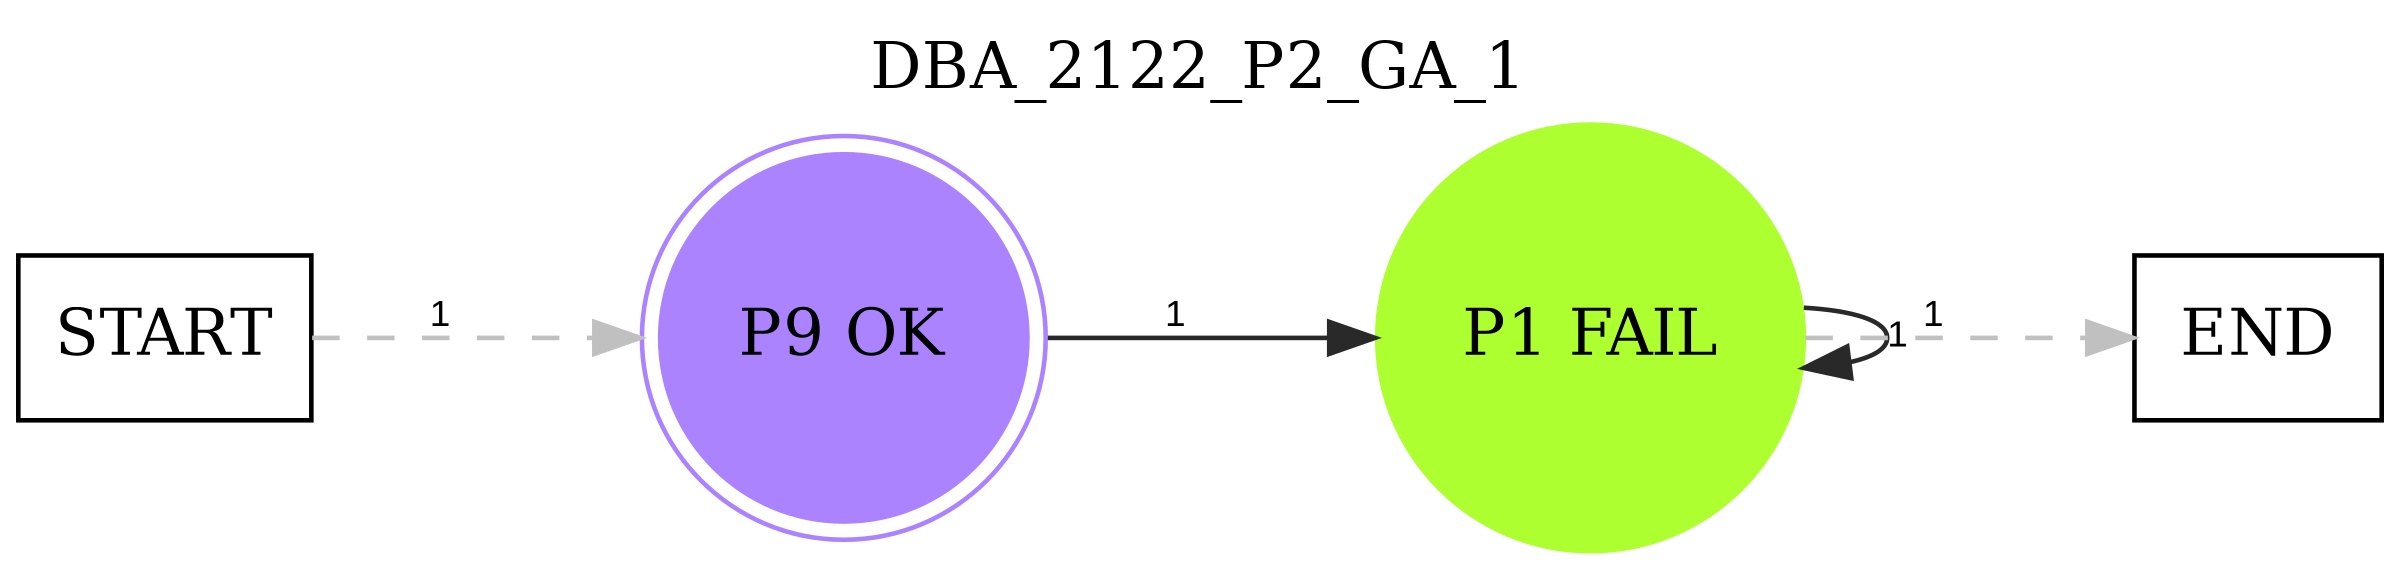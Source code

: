 digraph DBA_2122_P2_GA_1 {
	labelloc="t";
	label=DBA_2122_P2_GA_1;
	dpi = 150
	size="16,11!";
	margin = 0;
layout=circo;
"START" [shape=box, fillcolor=white, style=filled, color=black]
"P9 OK" [shape=circle, color=mediumpurple1, peripheries=2, style=filled]
"P1 FAIL" [shape=circle, color=greenyellow, style=filled]
"END" [shape=box, fillcolor=white, style=filled, color=black]
"START" -> "P9 OK" [ style = dashed color=grey label ="1" labelfloat=false fontname="Arial" fontsize=8]

"P9 OK" -> "P1 FAIL" [ color=grey16 penwidth = "1"label ="1" labelfloat=false fontname="Arial" fontsize=8]

"P1 FAIL" -> "P1 FAIL" [ color=grey16 penwidth = "1"label ="1" labelfloat=false fontname="Arial" fontsize=8]

"P1 FAIL" -> "END" [ style = dashed color=grey label ="1" labelfloat=false fontname="Arial" fontsize=8]

}
